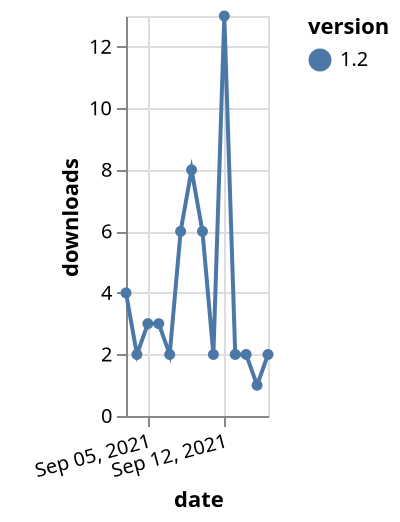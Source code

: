 {"$schema": "https://vega.github.io/schema/vega-lite/v5.json", "description": "A simple bar chart with embedded data.", "data": {"values": [{"date": "2021-09-03", "total": 3392, "delta": 4, "version": "1.2"}, {"date": "2021-09-04", "total": 3394, "delta": 2, "version": "1.2"}, {"date": "2021-09-05", "total": 3397, "delta": 3, "version": "1.2"}, {"date": "2021-09-06", "total": 3400, "delta": 3, "version": "1.2"}, {"date": "2021-09-07", "total": 3402, "delta": 2, "version": "1.2"}, {"date": "2021-09-08", "total": 3408, "delta": 6, "version": "1.2"}, {"date": "2021-09-09", "total": 3416, "delta": 8, "version": "1.2"}, {"date": "2021-09-10", "total": 3422, "delta": 6, "version": "1.2"}, {"date": "2021-09-11", "total": 3424, "delta": 2, "version": "1.2"}, {"date": "2021-09-12", "total": 3437, "delta": 13, "version": "1.2"}, {"date": "2021-09-13", "total": 3439, "delta": 2, "version": "1.2"}, {"date": "2021-09-14", "total": 3441, "delta": 2, "version": "1.2"}, {"date": "2021-09-15", "total": 3442, "delta": 1, "version": "1.2"}, {"date": "2021-09-16", "total": 3444, "delta": 2, "version": "1.2"}]}, "width": "container", "mark": {"type": "line", "point": {"filled": true}}, "encoding": {"x": {"field": "date", "type": "temporal", "timeUnit": "yearmonthdate", "title": "date", "axis": {"labelAngle": -15}}, "y": {"field": "delta", "type": "quantitative", "title": "downloads"}, "color": {"field": "version", "type": "nominal"}, "tooltip": {"field": "delta"}}}